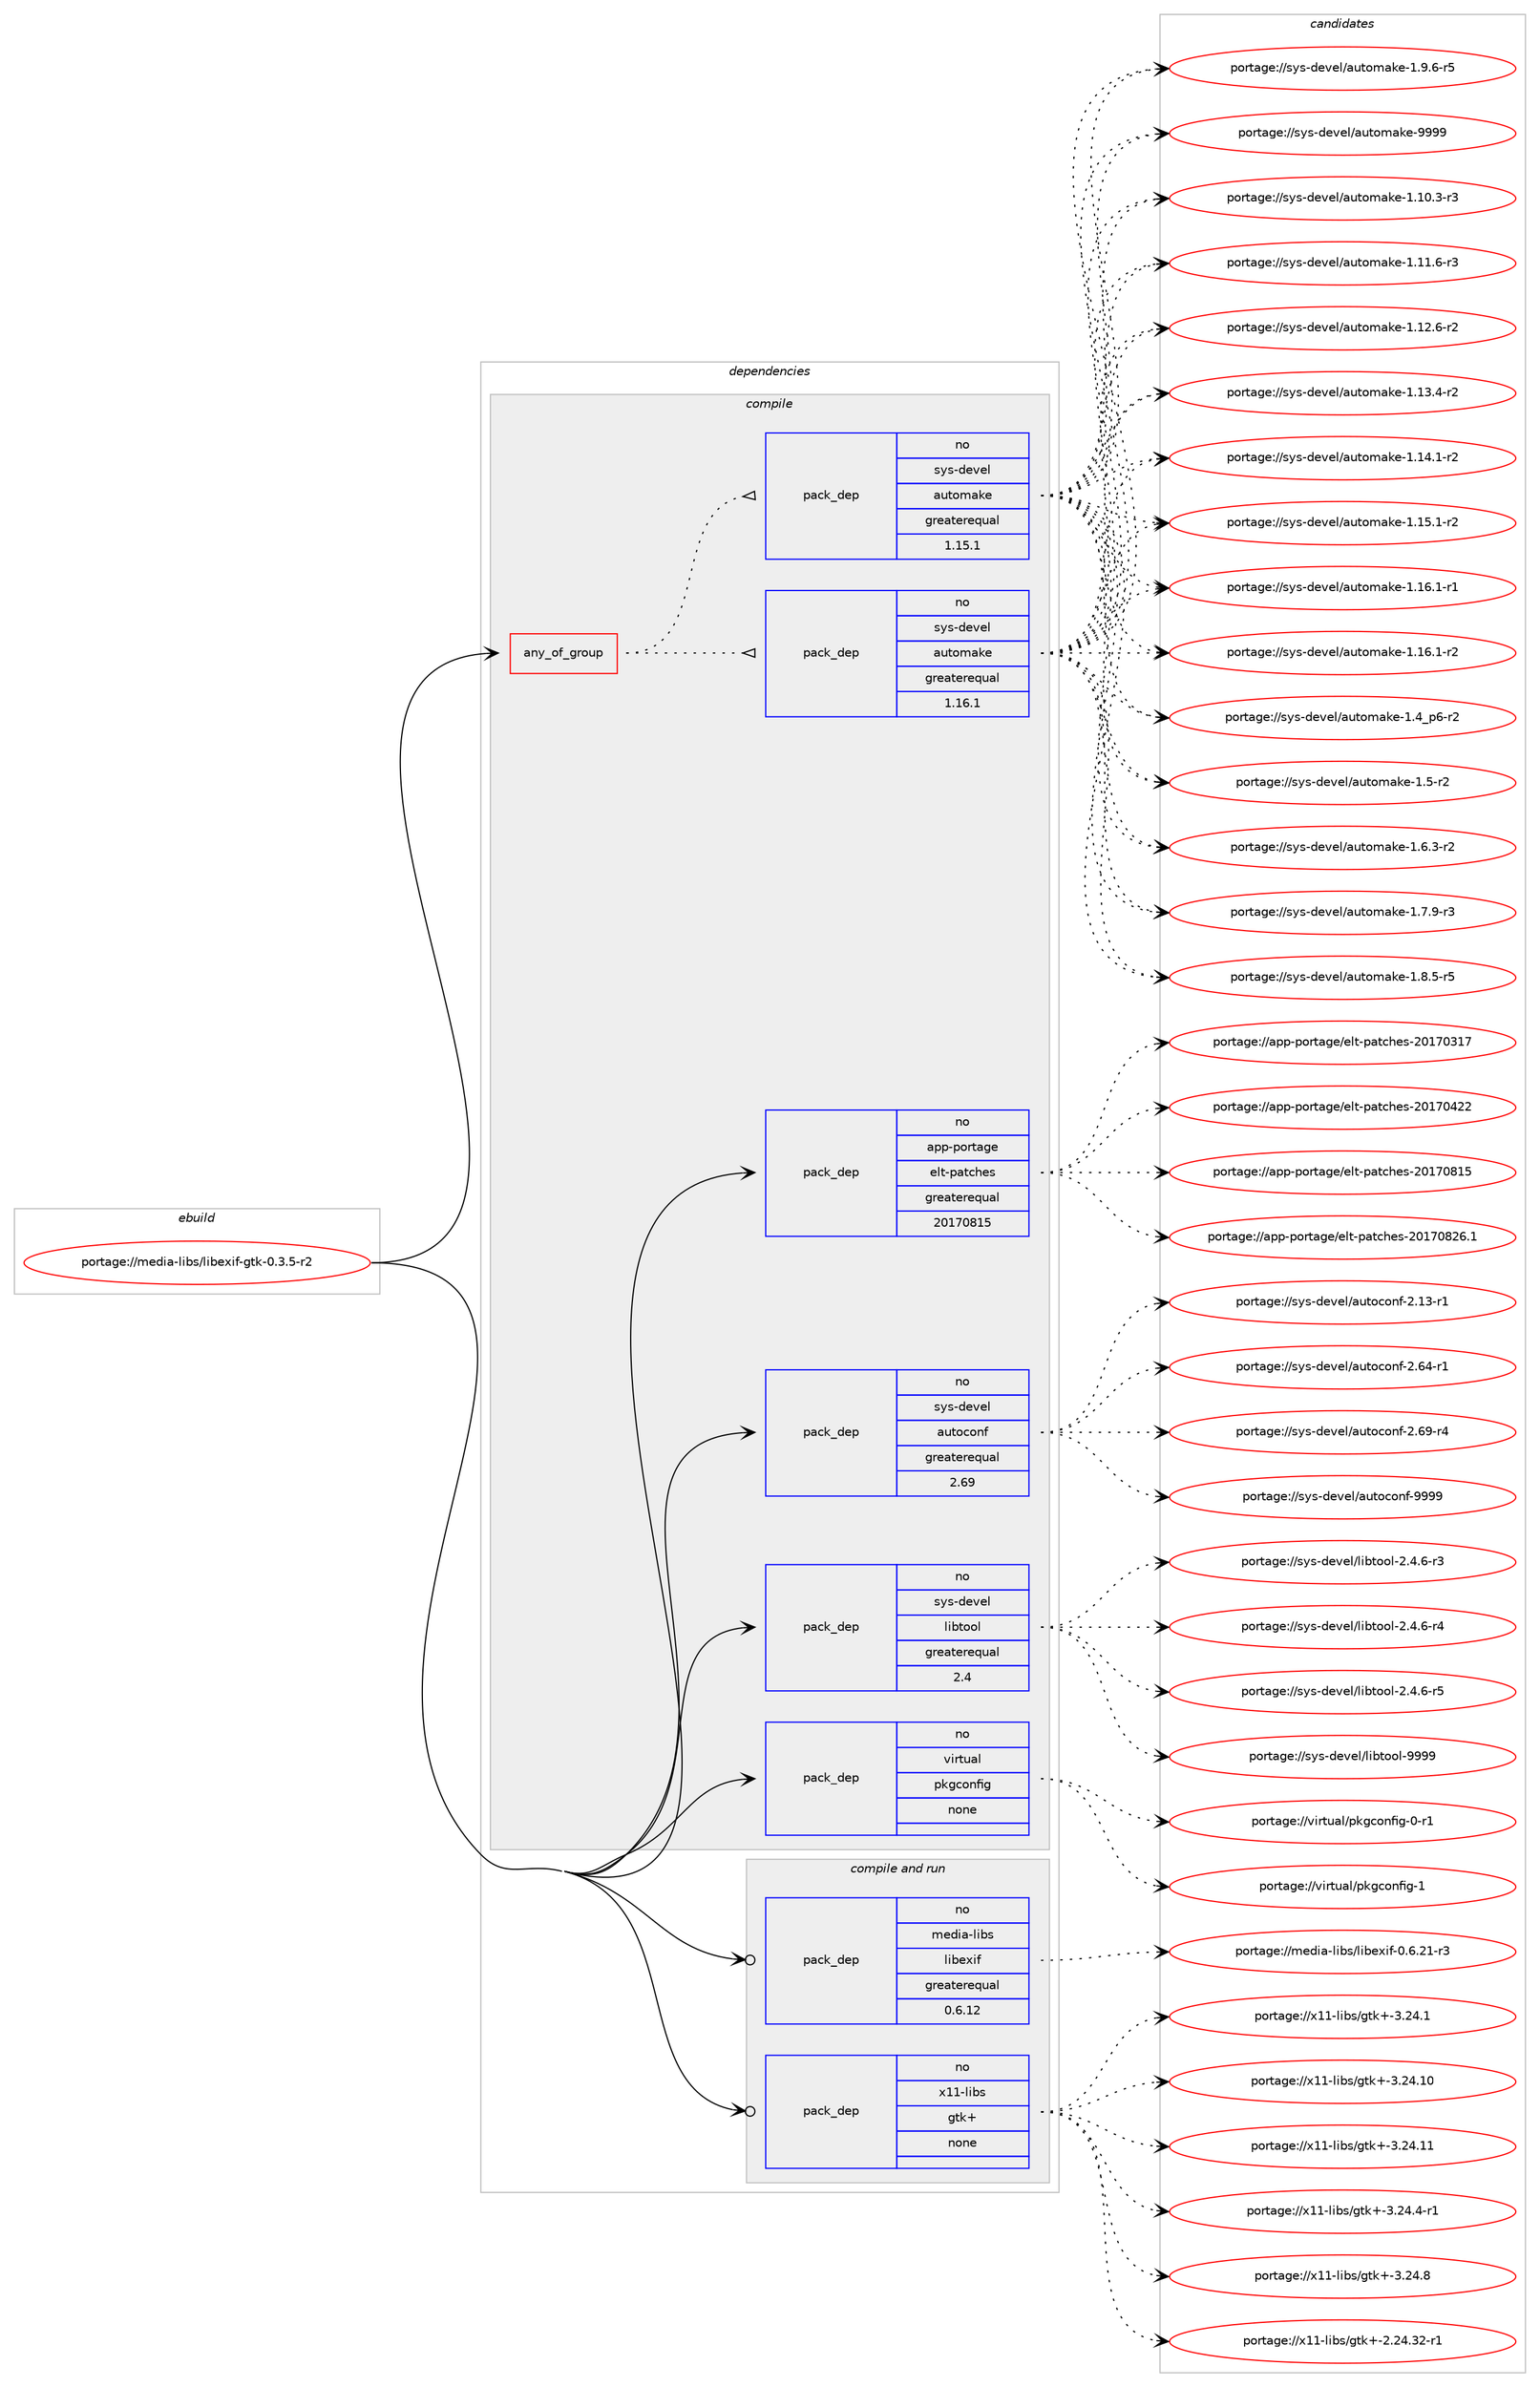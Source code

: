 digraph prolog {

# *************
# Graph options
# *************

newrank=true;
concentrate=true;
compound=true;
graph [rankdir=LR,fontname=Helvetica,fontsize=10,ranksep=1.5];#, ranksep=2.5, nodesep=0.2];
edge  [arrowhead=vee];
node  [fontname=Helvetica,fontsize=10];

# **********
# The ebuild
# **********

subgraph cluster_leftcol {
color=gray;
rank=same;
label=<<i>ebuild</i>>;
id [label="portage://media-libs/libexif-gtk-0.3.5-r2", color=red, width=4, href="../media-libs/libexif-gtk-0.3.5-r2.svg"];
}

# ****************
# The dependencies
# ****************

subgraph cluster_midcol {
color=gray;
label=<<i>dependencies</i>>;
subgraph cluster_compile {
fillcolor="#eeeeee";
style=filled;
label=<<i>compile</i>>;
subgraph any5063 {
dependency320310 [label=<<TABLE BORDER="0" CELLBORDER="1" CELLSPACING="0" CELLPADDING="4"><TR><TD CELLPADDING="10">any_of_group</TD></TR></TABLE>>, shape=none, color=red];subgraph pack235161 {
dependency320311 [label=<<TABLE BORDER="0" CELLBORDER="1" CELLSPACING="0" CELLPADDING="4" WIDTH="220"><TR><TD ROWSPAN="6" CELLPADDING="30">pack_dep</TD></TR><TR><TD WIDTH="110">no</TD></TR><TR><TD>sys-devel</TD></TR><TR><TD>automake</TD></TR><TR><TD>greaterequal</TD></TR><TR><TD>1.16.1</TD></TR></TABLE>>, shape=none, color=blue];
}
dependency320310:e -> dependency320311:w [weight=20,style="dotted",arrowhead="oinv"];
subgraph pack235162 {
dependency320312 [label=<<TABLE BORDER="0" CELLBORDER="1" CELLSPACING="0" CELLPADDING="4" WIDTH="220"><TR><TD ROWSPAN="6" CELLPADDING="30">pack_dep</TD></TR><TR><TD WIDTH="110">no</TD></TR><TR><TD>sys-devel</TD></TR><TR><TD>automake</TD></TR><TR><TD>greaterequal</TD></TR><TR><TD>1.15.1</TD></TR></TABLE>>, shape=none, color=blue];
}
dependency320310:e -> dependency320312:w [weight=20,style="dotted",arrowhead="oinv"];
}
id:e -> dependency320310:w [weight=20,style="solid",arrowhead="vee"];
subgraph pack235163 {
dependency320313 [label=<<TABLE BORDER="0" CELLBORDER="1" CELLSPACING="0" CELLPADDING="4" WIDTH="220"><TR><TD ROWSPAN="6" CELLPADDING="30">pack_dep</TD></TR><TR><TD WIDTH="110">no</TD></TR><TR><TD>app-portage</TD></TR><TR><TD>elt-patches</TD></TR><TR><TD>greaterequal</TD></TR><TR><TD>20170815</TD></TR></TABLE>>, shape=none, color=blue];
}
id:e -> dependency320313:w [weight=20,style="solid",arrowhead="vee"];
subgraph pack235164 {
dependency320314 [label=<<TABLE BORDER="0" CELLBORDER="1" CELLSPACING="0" CELLPADDING="4" WIDTH="220"><TR><TD ROWSPAN="6" CELLPADDING="30">pack_dep</TD></TR><TR><TD WIDTH="110">no</TD></TR><TR><TD>sys-devel</TD></TR><TR><TD>autoconf</TD></TR><TR><TD>greaterequal</TD></TR><TR><TD>2.69</TD></TR></TABLE>>, shape=none, color=blue];
}
id:e -> dependency320314:w [weight=20,style="solid",arrowhead="vee"];
subgraph pack235165 {
dependency320315 [label=<<TABLE BORDER="0" CELLBORDER="1" CELLSPACING="0" CELLPADDING="4" WIDTH="220"><TR><TD ROWSPAN="6" CELLPADDING="30">pack_dep</TD></TR><TR><TD WIDTH="110">no</TD></TR><TR><TD>sys-devel</TD></TR><TR><TD>libtool</TD></TR><TR><TD>greaterequal</TD></TR><TR><TD>2.4</TD></TR></TABLE>>, shape=none, color=blue];
}
id:e -> dependency320315:w [weight=20,style="solid",arrowhead="vee"];
subgraph pack235166 {
dependency320316 [label=<<TABLE BORDER="0" CELLBORDER="1" CELLSPACING="0" CELLPADDING="4" WIDTH="220"><TR><TD ROWSPAN="6" CELLPADDING="30">pack_dep</TD></TR><TR><TD WIDTH="110">no</TD></TR><TR><TD>virtual</TD></TR><TR><TD>pkgconfig</TD></TR><TR><TD>none</TD></TR><TR><TD></TD></TR></TABLE>>, shape=none, color=blue];
}
id:e -> dependency320316:w [weight=20,style="solid",arrowhead="vee"];
}
subgraph cluster_compileandrun {
fillcolor="#eeeeee";
style=filled;
label=<<i>compile and run</i>>;
subgraph pack235167 {
dependency320317 [label=<<TABLE BORDER="0" CELLBORDER="1" CELLSPACING="0" CELLPADDING="4" WIDTH="220"><TR><TD ROWSPAN="6" CELLPADDING="30">pack_dep</TD></TR><TR><TD WIDTH="110">no</TD></TR><TR><TD>media-libs</TD></TR><TR><TD>libexif</TD></TR><TR><TD>greaterequal</TD></TR><TR><TD>0.6.12</TD></TR></TABLE>>, shape=none, color=blue];
}
id:e -> dependency320317:w [weight=20,style="solid",arrowhead="odotvee"];
subgraph pack235168 {
dependency320318 [label=<<TABLE BORDER="0" CELLBORDER="1" CELLSPACING="0" CELLPADDING="4" WIDTH="220"><TR><TD ROWSPAN="6" CELLPADDING="30">pack_dep</TD></TR><TR><TD WIDTH="110">no</TD></TR><TR><TD>x11-libs</TD></TR><TR><TD>gtk+</TD></TR><TR><TD>none</TD></TR><TR><TD></TD></TR></TABLE>>, shape=none, color=blue];
}
id:e -> dependency320318:w [weight=20,style="solid",arrowhead="odotvee"];
}
subgraph cluster_run {
fillcolor="#eeeeee";
style=filled;
label=<<i>run</i>>;
}
}

# **************
# The candidates
# **************

subgraph cluster_choices {
rank=same;
color=gray;
label=<<i>candidates</i>>;

subgraph choice235161 {
color=black;
nodesep=1;
choiceportage11512111545100101118101108479711711611110997107101454946494846514511451 [label="portage://sys-devel/automake-1.10.3-r3", color=red, width=4,href="../sys-devel/automake-1.10.3-r3.svg"];
choiceportage11512111545100101118101108479711711611110997107101454946494946544511451 [label="portage://sys-devel/automake-1.11.6-r3", color=red, width=4,href="../sys-devel/automake-1.11.6-r3.svg"];
choiceportage11512111545100101118101108479711711611110997107101454946495046544511450 [label="portage://sys-devel/automake-1.12.6-r2", color=red, width=4,href="../sys-devel/automake-1.12.6-r2.svg"];
choiceportage11512111545100101118101108479711711611110997107101454946495146524511450 [label="portage://sys-devel/automake-1.13.4-r2", color=red, width=4,href="../sys-devel/automake-1.13.4-r2.svg"];
choiceportage11512111545100101118101108479711711611110997107101454946495246494511450 [label="portage://sys-devel/automake-1.14.1-r2", color=red, width=4,href="../sys-devel/automake-1.14.1-r2.svg"];
choiceportage11512111545100101118101108479711711611110997107101454946495346494511450 [label="portage://sys-devel/automake-1.15.1-r2", color=red, width=4,href="../sys-devel/automake-1.15.1-r2.svg"];
choiceportage11512111545100101118101108479711711611110997107101454946495446494511449 [label="portage://sys-devel/automake-1.16.1-r1", color=red, width=4,href="../sys-devel/automake-1.16.1-r1.svg"];
choiceportage11512111545100101118101108479711711611110997107101454946495446494511450 [label="portage://sys-devel/automake-1.16.1-r2", color=red, width=4,href="../sys-devel/automake-1.16.1-r2.svg"];
choiceportage115121115451001011181011084797117116111109971071014549465295112544511450 [label="portage://sys-devel/automake-1.4_p6-r2", color=red, width=4,href="../sys-devel/automake-1.4_p6-r2.svg"];
choiceportage11512111545100101118101108479711711611110997107101454946534511450 [label="portage://sys-devel/automake-1.5-r2", color=red, width=4,href="../sys-devel/automake-1.5-r2.svg"];
choiceportage115121115451001011181011084797117116111109971071014549465446514511450 [label="portage://sys-devel/automake-1.6.3-r2", color=red, width=4,href="../sys-devel/automake-1.6.3-r2.svg"];
choiceportage115121115451001011181011084797117116111109971071014549465546574511451 [label="portage://sys-devel/automake-1.7.9-r3", color=red, width=4,href="../sys-devel/automake-1.7.9-r3.svg"];
choiceportage115121115451001011181011084797117116111109971071014549465646534511453 [label="portage://sys-devel/automake-1.8.5-r5", color=red, width=4,href="../sys-devel/automake-1.8.5-r5.svg"];
choiceportage115121115451001011181011084797117116111109971071014549465746544511453 [label="portage://sys-devel/automake-1.9.6-r5", color=red, width=4,href="../sys-devel/automake-1.9.6-r5.svg"];
choiceportage115121115451001011181011084797117116111109971071014557575757 [label="portage://sys-devel/automake-9999", color=red, width=4,href="../sys-devel/automake-9999.svg"];
dependency320311:e -> choiceportage11512111545100101118101108479711711611110997107101454946494846514511451:w [style=dotted,weight="100"];
dependency320311:e -> choiceportage11512111545100101118101108479711711611110997107101454946494946544511451:w [style=dotted,weight="100"];
dependency320311:e -> choiceportage11512111545100101118101108479711711611110997107101454946495046544511450:w [style=dotted,weight="100"];
dependency320311:e -> choiceportage11512111545100101118101108479711711611110997107101454946495146524511450:w [style=dotted,weight="100"];
dependency320311:e -> choiceportage11512111545100101118101108479711711611110997107101454946495246494511450:w [style=dotted,weight="100"];
dependency320311:e -> choiceportage11512111545100101118101108479711711611110997107101454946495346494511450:w [style=dotted,weight="100"];
dependency320311:e -> choiceportage11512111545100101118101108479711711611110997107101454946495446494511449:w [style=dotted,weight="100"];
dependency320311:e -> choiceportage11512111545100101118101108479711711611110997107101454946495446494511450:w [style=dotted,weight="100"];
dependency320311:e -> choiceportage115121115451001011181011084797117116111109971071014549465295112544511450:w [style=dotted,weight="100"];
dependency320311:e -> choiceportage11512111545100101118101108479711711611110997107101454946534511450:w [style=dotted,weight="100"];
dependency320311:e -> choiceportage115121115451001011181011084797117116111109971071014549465446514511450:w [style=dotted,weight="100"];
dependency320311:e -> choiceportage115121115451001011181011084797117116111109971071014549465546574511451:w [style=dotted,weight="100"];
dependency320311:e -> choiceportage115121115451001011181011084797117116111109971071014549465646534511453:w [style=dotted,weight="100"];
dependency320311:e -> choiceportage115121115451001011181011084797117116111109971071014549465746544511453:w [style=dotted,weight="100"];
dependency320311:e -> choiceportage115121115451001011181011084797117116111109971071014557575757:w [style=dotted,weight="100"];
}
subgraph choice235162 {
color=black;
nodesep=1;
choiceportage11512111545100101118101108479711711611110997107101454946494846514511451 [label="portage://sys-devel/automake-1.10.3-r3", color=red, width=4,href="../sys-devel/automake-1.10.3-r3.svg"];
choiceportage11512111545100101118101108479711711611110997107101454946494946544511451 [label="portage://sys-devel/automake-1.11.6-r3", color=red, width=4,href="../sys-devel/automake-1.11.6-r3.svg"];
choiceportage11512111545100101118101108479711711611110997107101454946495046544511450 [label="portage://sys-devel/automake-1.12.6-r2", color=red, width=4,href="../sys-devel/automake-1.12.6-r2.svg"];
choiceportage11512111545100101118101108479711711611110997107101454946495146524511450 [label="portage://sys-devel/automake-1.13.4-r2", color=red, width=4,href="../sys-devel/automake-1.13.4-r2.svg"];
choiceportage11512111545100101118101108479711711611110997107101454946495246494511450 [label="portage://sys-devel/automake-1.14.1-r2", color=red, width=4,href="../sys-devel/automake-1.14.1-r2.svg"];
choiceportage11512111545100101118101108479711711611110997107101454946495346494511450 [label="portage://sys-devel/automake-1.15.1-r2", color=red, width=4,href="../sys-devel/automake-1.15.1-r2.svg"];
choiceportage11512111545100101118101108479711711611110997107101454946495446494511449 [label="portage://sys-devel/automake-1.16.1-r1", color=red, width=4,href="../sys-devel/automake-1.16.1-r1.svg"];
choiceportage11512111545100101118101108479711711611110997107101454946495446494511450 [label="portage://sys-devel/automake-1.16.1-r2", color=red, width=4,href="../sys-devel/automake-1.16.1-r2.svg"];
choiceportage115121115451001011181011084797117116111109971071014549465295112544511450 [label="portage://sys-devel/automake-1.4_p6-r2", color=red, width=4,href="../sys-devel/automake-1.4_p6-r2.svg"];
choiceportage11512111545100101118101108479711711611110997107101454946534511450 [label="portage://sys-devel/automake-1.5-r2", color=red, width=4,href="../sys-devel/automake-1.5-r2.svg"];
choiceportage115121115451001011181011084797117116111109971071014549465446514511450 [label="portage://sys-devel/automake-1.6.3-r2", color=red, width=4,href="../sys-devel/automake-1.6.3-r2.svg"];
choiceportage115121115451001011181011084797117116111109971071014549465546574511451 [label="portage://sys-devel/automake-1.7.9-r3", color=red, width=4,href="../sys-devel/automake-1.7.9-r3.svg"];
choiceportage115121115451001011181011084797117116111109971071014549465646534511453 [label="portage://sys-devel/automake-1.8.5-r5", color=red, width=4,href="../sys-devel/automake-1.8.5-r5.svg"];
choiceportage115121115451001011181011084797117116111109971071014549465746544511453 [label="portage://sys-devel/automake-1.9.6-r5", color=red, width=4,href="../sys-devel/automake-1.9.6-r5.svg"];
choiceportage115121115451001011181011084797117116111109971071014557575757 [label="portage://sys-devel/automake-9999", color=red, width=4,href="../sys-devel/automake-9999.svg"];
dependency320312:e -> choiceportage11512111545100101118101108479711711611110997107101454946494846514511451:w [style=dotted,weight="100"];
dependency320312:e -> choiceportage11512111545100101118101108479711711611110997107101454946494946544511451:w [style=dotted,weight="100"];
dependency320312:e -> choiceportage11512111545100101118101108479711711611110997107101454946495046544511450:w [style=dotted,weight="100"];
dependency320312:e -> choiceportage11512111545100101118101108479711711611110997107101454946495146524511450:w [style=dotted,weight="100"];
dependency320312:e -> choiceportage11512111545100101118101108479711711611110997107101454946495246494511450:w [style=dotted,weight="100"];
dependency320312:e -> choiceportage11512111545100101118101108479711711611110997107101454946495346494511450:w [style=dotted,weight="100"];
dependency320312:e -> choiceportage11512111545100101118101108479711711611110997107101454946495446494511449:w [style=dotted,weight="100"];
dependency320312:e -> choiceportage11512111545100101118101108479711711611110997107101454946495446494511450:w [style=dotted,weight="100"];
dependency320312:e -> choiceportage115121115451001011181011084797117116111109971071014549465295112544511450:w [style=dotted,weight="100"];
dependency320312:e -> choiceportage11512111545100101118101108479711711611110997107101454946534511450:w [style=dotted,weight="100"];
dependency320312:e -> choiceportage115121115451001011181011084797117116111109971071014549465446514511450:w [style=dotted,weight="100"];
dependency320312:e -> choiceportage115121115451001011181011084797117116111109971071014549465546574511451:w [style=dotted,weight="100"];
dependency320312:e -> choiceportage115121115451001011181011084797117116111109971071014549465646534511453:w [style=dotted,weight="100"];
dependency320312:e -> choiceportage115121115451001011181011084797117116111109971071014549465746544511453:w [style=dotted,weight="100"];
dependency320312:e -> choiceportage115121115451001011181011084797117116111109971071014557575757:w [style=dotted,weight="100"];
}
subgraph choice235163 {
color=black;
nodesep=1;
choiceportage97112112451121111141169710310147101108116451129711699104101115455048495548514955 [label="portage://app-portage/elt-patches-20170317", color=red, width=4,href="../app-portage/elt-patches-20170317.svg"];
choiceportage97112112451121111141169710310147101108116451129711699104101115455048495548525050 [label="portage://app-portage/elt-patches-20170422", color=red, width=4,href="../app-portage/elt-patches-20170422.svg"];
choiceportage97112112451121111141169710310147101108116451129711699104101115455048495548564953 [label="portage://app-portage/elt-patches-20170815", color=red, width=4,href="../app-portage/elt-patches-20170815.svg"];
choiceportage971121124511211111411697103101471011081164511297116991041011154550484955485650544649 [label="portage://app-portage/elt-patches-20170826.1", color=red, width=4,href="../app-portage/elt-patches-20170826.1.svg"];
dependency320313:e -> choiceportage97112112451121111141169710310147101108116451129711699104101115455048495548514955:w [style=dotted,weight="100"];
dependency320313:e -> choiceportage97112112451121111141169710310147101108116451129711699104101115455048495548525050:w [style=dotted,weight="100"];
dependency320313:e -> choiceportage97112112451121111141169710310147101108116451129711699104101115455048495548564953:w [style=dotted,weight="100"];
dependency320313:e -> choiceportage971121124511211111411697103101471011081164511297116991041011154550484955485650544649:w [style=dotted,weight="100"];
}
subgraph choice235164 {
color=black;
nodesep=1;
choiceportage1151211154510010111810110847971171161119911111010245504649514511449 [label="portage://sys-devel/autoconf-2.13-r1", color=red, width=4,href="../sys-devel/autoconf-2.13-r1.svg"];
choiceportage1151211154510010111810110847971171161119911111010245504654524511449 [label="portage://sys-devel/autoconf-2.64-r1", color=red, width=4,href="../sys-devel/autoconf-2.64-r1.svg"];
choiceportage1151211154510010111810110847971171161119911111010245504654574511452 [label="portage://sys-devel/autoconf-2.69-r4", color=red, width=4,href="../sys-devel/autoconf-2.69-r4.svg"];
choiceportage115121115451001011181011084797117116111991111101024557575757 [label="portage://sys-devel/autoconf-9999", color=red, width=4,href="../sys-devel/autoconf-9999.svg"];
dependency320314:e -> choiceportage1151211154510010111810110847971171161119911111010245504649514511449:w [style=dotted,weight="100"];
dependency320314:e -> choiceportage1151211154510010111810110847971171161119911111010245504654524511449:w [style=dotted,weight="100"];
dependency320314:e -> choiceportage1151211154510010111810110847971171161119911111010245504654574511452:w [style=dotted,weight="100"];
dependency320314:e -> choiceportage115121115451001011181011084797117116111991111101024557575757:w [style=dotted,weight="100"];
}
subgraph choice235165 {
color=black;
nodesep=1;
choiceportage1151211154510010111810110847108105981161111111084550465246544511451 [label="portage://sys-devel/libtool-2.4.6-r3", color=red, width=4,href="../sys-devel/libtool-2.4.6-r3.svg"];
choiceportage1151211154510010111810110847108105981161111111084550465246544511452 [label="portage://sys-devel/libtool-2.4.6-r4", color=red, width=4,href="../sys-devel/libtool-2.4.6-r4.svg"];
choiceportage1151211154510010111810110847108105981161111111084550465246544511453 [label="portage://sys-devel/libtool-2.4.6-r5", color=red, width=4,href="../sys-devel/libtool-2.4.6-r5.svg"];
choiceportage1151211154510010111810110847108105981161111111084557575757 [label="portage://sys-devel/libtool-9999", color=red, width=4,href="../sys-devel/libtool-9999.svg"];
dependency320315:e -> choiceportage1151211154510010111810110847108105981161111111084550465246544511451:w [style=dotted,weight="100"];
dependency320315:e -> choiceportage1151211154510010111810110847108105981161111111084550465246544511452:w [style=dotted,weight="100"];
dependency320315:e -> choiceportage1151211154510010111810110847108105981161111111084550465246544511453:w [style=dotted,weight="100"];
dependency320315:e -> choiceportage1151211154510010111810110847108105981161111111084557575757:w [style=dotted,weight="100"];
}
subgraph choice235166 {
color=black;
nodesep=1;
choiceportage11810511411611797108471121071039911111010210510345484511449 [label="portage://virtual/pkgconfig-0-r1", color=red, width=4,href="../virtual/pkgconfig-0-r1.svg"];
choiceportage1181051141161179710847112107103991111101021051034549 [label="portage://virtual/pkgconfig-1", color=red, width=4,href="../virtual/pkgconfig-1.svg"];
dependency320316:e -> choiceportage11810511411611797108471121071039911111010210510345484511449:w [style=dotted,weight="100"];
dependency320316:e -> choiceportage1181051141161179710847112107103991111101021051034549:w [style=dotted,weight="100"];
}
subgraph choice235167 {
color=black;
nodesep=1;
choiceportage1091011001059745108105981154710810598101120105102454846544650494511451 [label="portage://media-libs/libexif-0.6.21-r3", color=red, width=4,href="../media-libs/libexif-0.6.21-r3.svg"];
dependency320317:e -> choiceportage1091011001059745108105981154710810598101120105102454846544650494511451:w [style=dotted,weight="100"];
}
subgraph choice235168 {
color=black;
nodesep=1;
choiceportage12049494510810598115471031161074345504650524651504511449 [label="portage://x11-libs/gtk+-2.24.32-r1", color=red, width=4,href="../x11-libs/gtk+-2.24.32-r1.svg"];
choiceportage12049494510810598115471031161074345514650524649 [label="portage://x11-libs/gtk+-3.24.1", color=red, width=4,href="../x11-libs/gtk+-3.24.1.svg"];
choiceportage1204949451081059811547103116107434551465052464948 [label="portage://x11-libs/gtk+-3.24.10", color=red, width=4,href="../x11-libs/gtk+-3.24.10.svg"];
choiceportage1204949451081059811547103116107434551465052464949 [label="portage://x11-libs/gtk+-3.24.11", color=red, width=4,href="../x11-libs/gtk+-3.24.11.svg"];
choiceportage120494945108105981154710311610743455146505246524511449 [label="portage://x11-libs/gtk+-3.24.4-r1", color=red, width=4,href="../x11-libs/gtk+-3.24.4-r1.svg"];
choiceportage12049494510810598115471031161074345514650524656 [label="portage://x11-libs/gtk+-3.24.8", color=red, width=4,href="../x11-libs/gtk+-3.24.8.svg"];
dependency320318:e -> choiceportage12049494510810598115471031161074345504650524651504511449:w [style=dotted,weight="100"];
dependency320318:e -> choiceportage12049494510810598115471031161074345514650524649:w [style=dotted,weight="100"];
dependency320318:e -> choiceportage1204949451081059811547103116107434551465052464948:w [style=dotted,weight="100"];
dependency320318:e -> choiceportage1204949451081059811547103116107434551465052464949:w [style=dotted,weight="100"];
dependency320318:e -> choiceportage120494945108105981154710311610743455146505246524511449:w [style=dotted,weight="100"];
dependency320318:e -> choiceportage12049494510810598115471031161074345514650524656:w [style=dotted,weight="100"];
}
}

}
